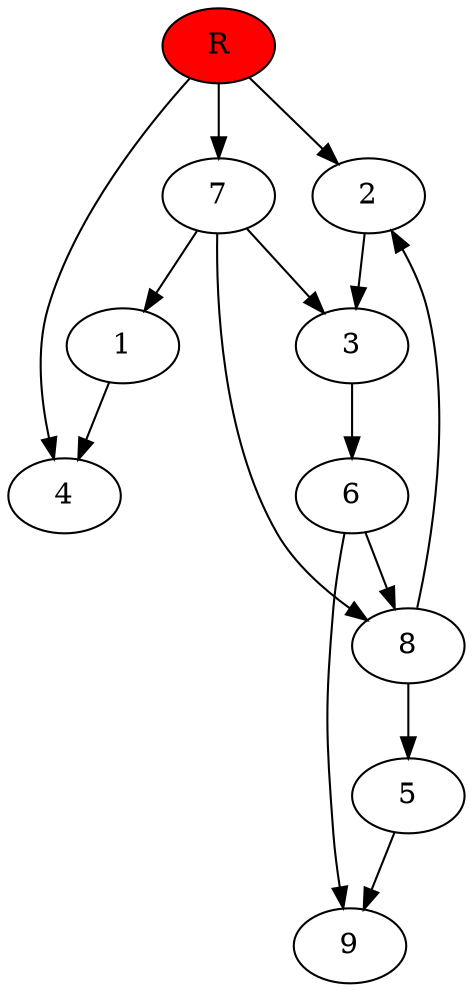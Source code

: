 digraph prb13758 {
	1
	2
	3
	4
	5
	6
	7
	8
	R [fillcolor="#ff0000" style=filled]
	1 -> 4
	2 -> 3
	3 -> 6
	5 -> 9
	6 -> 8
	6 -> 9
	7 -> 1
	7 -> 3
	7 -> 8
	8 -> 2
	8 -> 5
	R -> 2
	R -> 4
	R -> 7
}
